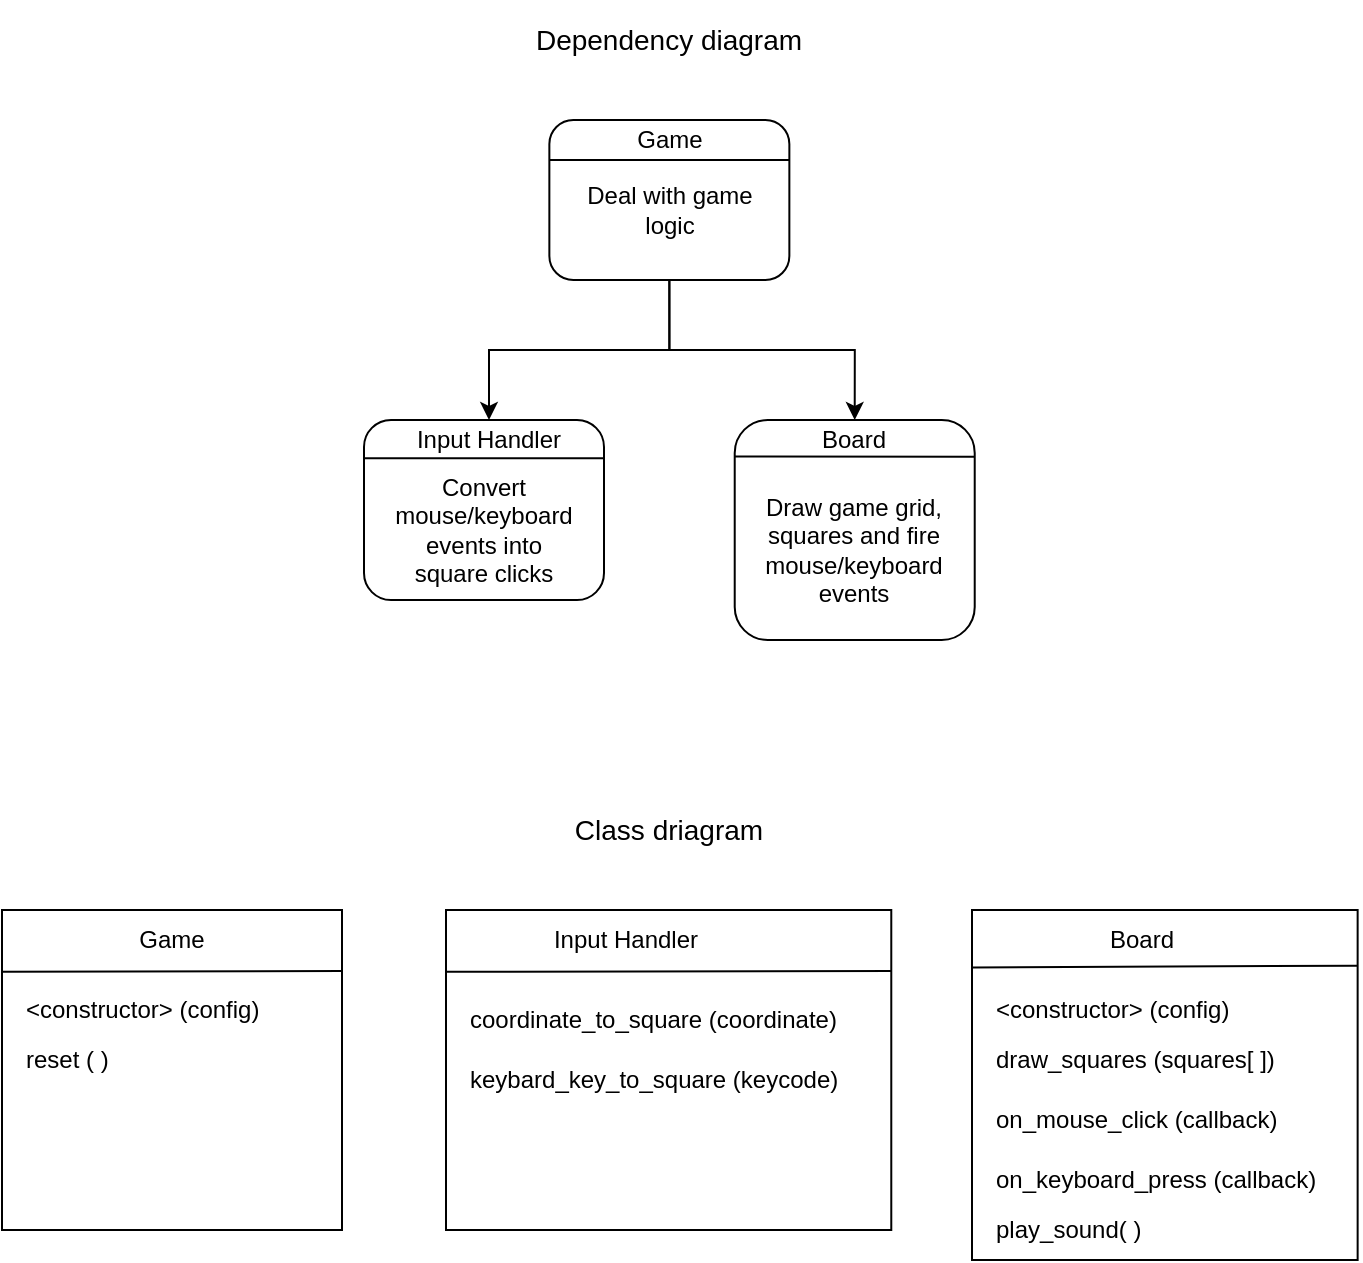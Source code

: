 <mxfile version="16.1.2" type="device"><diagram id="MgJDTsuc6Mow5AcFn8lI" name="Page-1"><mxGraphModel dx="1231" dy="809" grid="1" gridSize="10" guides="1" tooltips="1" connect="1" arrows="1" fold="1" page="1" pageScale="1" pageWidth="827" pageHeight="1169" math="0" shadow="0"><root><mxCell id="0"/><mxCell id="1" parent="0"/><mxCell id="mVjnohze4tk0hYLMGqVT-18" style="edgeStyle=orthogonalEdgeStyle;rounded=0;orthogonalLoop=1;jettySize=auto;html=1;exitX=0.5;exitY=1;exitDx=0;exitDy=0;entryX=0.5;entryY=0;entryDx=0;entryDy=0;" parent="1" source="mVjnohze4tk0hYLMGqVT-2" target="mVjnohze4tk0hYLMGqVT-11" edge="1"><mxGeometry relative="1" as="geometry"/></mxCell><mxCell id="mVjnohze4tk0hYLMGqVT-19" style="edgeStyle=orthogonalEdgeStyle;rounded=0;orthogonalLoop=1;jettySize=auto;html=1;exitX=0.5;exitY=1;exitDx=0;exitDy=0;entryX=0.5;entryY=0;entryDx=0;entryDy=0;" parent="1" source="mVjnohze4tk0hYLMGqVT-2" target="mVjnohze4tk0hYLMGqVT-7" edge="1"><mxGeometry relative="1" as="geometry"/></mxCell><mxCell id="mVjnohze4tk0hYLMGqVT-2" value="" style="rounded=1;whiteSpace=wrap;html=1;" parent="1" vertex="1"><mxGeometry x="353.68" y="140" width="120" height="80" as="geometry"/></mxCell><mxCell id="mVjnohze4tk0hYLMGqVT-3" value="Game" style="text;html=1;strokeColor=none;fillColor=none;align=center;verticalAlign=middle;whiteSpace=wrap;rounded=0;" parent="1" vertex="1"><mxGeometry x="378.68" y="140" width="70" height="20" as="geometry"/></mxCell><mxCell id="mVjnohze4tk0hYLMGqVT-4" value="" style="endArrow=none;html=1;rounded=0;exitX=0;exitY=0.25;exitDx=0;exitDy=0;entryX=1;entryY=0.25;entryDx=0;entryDy=0;" parent="1" source="mVjnohze4tk0hYLMGqVT-2" target="mVjnohze4tk0hYLMGqVT-2" edge="1"><mxGeometry width="50" height="50" relative="1" as="geometry"><mxPoint x="413.68" y="220" as="sourcePoint"/><mxPoint x="463.68" y="170" as="targetPoint"/></mxGeometry></mxCell><mxCell id="mVjnohze4tk0hYLMGqVT-5" value="Deal with game logic" style="text;html=1;strokeColor=none;fillColor=none;align=center;verticalAlign=middle;whiteSpace=wrap;rounded=0;" parent="1" vertex="1"><mxGeometry x="368.68" y="160" width="90" height="50" as="geometry"/></mxCell><mxCell id="mVjnohze4tk0hYLMGqVT-6" value="" style="rounded=1;whiteSpace=wrap;html=1;" parent="1" vertex="1"><mxGeometry x="446.36" y="290" width="120" height="110" as="geometry"/></mxCell><mxCell id="mVjnohze4tk0hYLMGqVT-7" value="Board" style="text;html=1;strokeColor=none;fillColor=none;align=center;verticalAlign=middle;whiteSpace=wrap;rounded=0;" parent="1" vertex="1"><mxGeometry x="471.36" y="290" width="70" height="20" as="geometry"/></mxCell><mxCell id="mVjnohze4tk0hYLMGqVT-8" value="" style="endArrow=none;html=1;rounded=0;exitX=-0.003;exitY=0.166;exitDx=0;exitDy=0;entryX=1;entryY=0.167;entryDx=0;entryDy=0;exitPerimeter=0;entryPerimeter=0;" parent="1" source="mVjnohze4tk0hYLMGqVT-6" target="mVjnohze4tk0hYLMGqVT-6" edge="1"><mxGeometry width="50" height="50" relative="1" as="geometry"><mxPoint x="506.36" y="370" as="sourcePoint"/><mxPoint x="556.36" y="320" as="targetPoint"/></mxGeometry></mxCell><mxCell id="mVjnohze4tk0hYLMGqVT-9" value="Draw game grid, squares and fire mouse/keyboard events" style="text;html=1;strokeColor=none;fillColor=none;align=center;verticalAlign=middle;whiteSpace=wrap;rounded=0;" parent="1" vertex="1"><mxGeometry x="461.36" y="330" width="90" height="50" as="geometry"/></mxCell><mxCell id="mVjnohze4tk0hYLMGqVT-10" value="" style="rounded=1;whiteSpace=wrap;html=1;" parent="1" vertex="1"><mxGeometry x="261" y="290" width="120" height="90" as="geometry"/></mxCell><mxCell id="mVjnohze4tk0hYLMGqVT-11" value="Input Handler" style="text;html=1;strokeColor=none;fillColor=none;align=center;verticalAlign=middle;whiteSpace=wrap;rounded=0;" parent="1" vertex="1"><mxGeometry x="286" y="290" width="75" height="20" as="geometry"/></mxCell><mxCell id="mVjnohze4tk0hYLMGqVT-12" value="" style="endArrow=none;html=1;rounded=0;exitX=0;exitY=0.212;exitDx=0;exitDy=0;exitPerimeter=0;entryX=0.998;entryY=0.212;entryDx=0;entryDy=0;entryPerimeter=0;" parent="1" source="mVjnohze4tk0hYLMGqVT-10" target="mVjnohze4tk0hYLMGqVT-10" edge="1"><mxGeometry width="50" height="50" relative="1" as="geometry"><mxPoint x="321" y="370" as="sourcePoint"/><mxPoint x="381" y="310" as="targetPoint"/></mxGeometry></mxCell><mxCell id="mVjnohze4tk0hYLMGqVT-13" value="Convert mouse/keyboard events into square clicks" style="text;html=1;strokeColor=none;fillColor=none;align=center;verticalAlign=middle;whiteSpace=wrap;rounded=0;" parent="1" vertex="1"><mxGeometry x="276" y="320" width="90" height="50" as="geometry"/></mxCell><mxCell id="mVjnohze4tk0hYLMGqVT-20" value="Dependency diagram" style="text;html=1;strokeColor=none;fillColor=none;align=center;verticalAlign=middle;whiteSpace=wrap;rounded=0;fontSize=14;" parent="1" vertex="1"><mxGeometry x="331" y="80" width="165" height="40" as="geometry"/></mxCell><mxCell id="mVjnohze4tk0hYLMGqVT-22" value="" style="rounded=0;whiteSpace=wrap;html=1;fontSize=14;" parent="1" vertex="1"><mxGeometry x="80" y="535" width="170" height="160" as="geometry"/></mxCell><mxCell id="mVjnohze4tk0hYLMGqVT-23" value="Class driagram" style="text;html=1;strokeColor=none;fillColor=none;align=center;verticalAlign=middle;whiteSpace=wrap;rounded=0;fontSize=14;" parent="1" vertex="1"><mxGeometry x="331" y="475" width="165" height="40" as="geometry"/></mxCell><mxCell id="mVjnohze4tk0hYLMGqVT-24" value="" style="endArrow=none;html=1;rounded=0;fontSize=14;exitX=0;exitY=0.193;exitDx=0;exitDy=0;entryX=1;entryY=0.191;entryDx=0;entryDy=0;exitPerimeter=0;entryPerimeter=0;" parent="1" source="mVjnohze4tk0hYLMGqVT-22" target="mVjnohze4tk0hYLMGqVT-22" edge="1"><mxGeometry width="50" height="50" relative="1" as="geometry"><mxPoint x="310" y="515" as="sourcePoint"/><mxPoint x="360" y="465" as="targetPoint"/></mxGeometry></mxCell><mxCell id="mVjnohze4tk0hYLMGqVT-25" value="Game" style="text;html=1;strokeColor=none;fillColor=none;align=center;verticalAlign=middle;whiteSpace=wrap;rounded=0;fontSize=12;" parent="1" vertex="1"><mxGeometry x="135" y="535" width="60" height="30" as="geometry"/></mxCell><mxCell id="mVjnohze4tk0hYLMGqVT-27" value="reset ( )" style="text;html=1;strokeColor=none;fillColor=none;align=left;verticalAlign=middle;whiteSpace=wrap;rounded=0;fontSize=12;" parent="1" vertex="1"><mxGeometry x="90" y="595" width="60" height="30" as="geometry"/></mxCell><mxCell id="mVjnohze4tk0hYLMGqVT-28" value="&amp;lt;constructor&amp;gt; (config)" style="text;html=1;strokeColor=none;fillColor=none;align=left;verticalAlign=middle;whiteSpace=wrap;rounded=0;fontSize=12;" parent="1" vertex="1"><mxGeometry x="90" y="575" width="120" height="20" as="geometry"/></mxCell><mxCell id="mVjnohze4tk0hYLMGqVT-29" value="" style="rounded=0;whiteSpace=wrap;html=1;fontSize=14;" parent="1" vertex="1"><mxGeometry x="565" y="535" width="192.82" height="175" as="geometry"/></mxCell><mxCell id="mVjnohze4tk0hYLMGqVT-30" value="" style="endArrow=none;html=1;rounded=0;fontSize=14;exitX=0.001;exitY=0.164;exitDx=0;exitDy=0;exitPerimeter=0;entryX=0.999;entryY=0.159;entryDx=0;entryDy=0;entryPerimeter=0;" parent="1" source="mVjnohze4tk0hYLMGqVT-29" target="mVjnohze4tk0hYLMGqVT-29" edge="1"><mxGeometry width="50" height="50" relative="1" as="geometry"><mxPoint x="795" y="515" as="sourcePoint"/><mxPoint x="760" y="564" as="targetPoint"/></mxGeometry></mxCell><mxCell id="mVjnohze4tk0hYLMGqVT-31" value="Board" style="text;html=1;strokeColor=none;fillColor=none;align=center;verticalAlign=middle;whiteSpace=wrap;rounded=0;fontSize=12;" parent="1" vertex="1"><mxGeometry x="620" y="535" width="60" height="30" as="geometry"/></mxCell><mxCell id="mVjnohze4tk0hYLMGqVT-32" value="draw_squares (squares[ ])" style="text;html=1;strokeColor=none;fillColor=none;align=left;verticalAlign=middle;whiteSpace=wrap;rounded=0;fontSize=12;" parent="1" vertex="1"><mxGeometry x="575" y="595" width="150.32" height="30" as="geometry"/></mxCell><mxCell id="mVjnohze4tk0hYLMGqVT-33" value="&amp;lt;constructor&amp;gt; (config)" style="text;html=1;strokeColor=none;fillColor=none;align=left;verticalAlign=middle;whiteSpace=wrap;rounded=0;fontSize=12;" parent="1" vertex="1"><mxGeometry x="575" y="575" width="120" height="20" as="geometry"/></mxCell><mxCell id="mVjnohze4tk0hYLMGqVT-34" value="on_mouse_click (callback)" style="text;html=1;strokeColor=none;fillColor=none;align=left;verticalAlign=middle;whiteSpace=wrap;rounded=0;fontSize=12;" parent="1" vertex="1"><mxGeometry x="575.32" y="625" width="150.32" height="30" as="geometry"/></mxCell><mxCell id="mVjnohze4tk0hYLMGqVT-35" value="on_keyboard_press (callback)" style="text;html=1;strokeColor=none;fillColor=none;align=left;verticalAlign=middle;whiteSpace=wrap;rounded=0;fontSize=12;" parent="1" vertex="1"><mxGeometry x="575" y="655" width="162.82" height="30" as="geometry"/></mxCell><mxCell id="mVjnohze4tk0hYLMGqVT-36" value="" style="rounded=0;whiteSpace=wrap;html=1;fontSize=14;" parent="1" vertex="1"><mxGeometry x="302" y="535" width="222.64" height="160" as="geometry"/></mxCell><mxCell id="mVjnohze4tk0hYLMGqVT-37" value="" style="endArrow=none;html=1;rounded=0;fontSize=14;exitX=0;exitY=0.193;exitDx=0;exitDy=0;entryX=1;entryY=0.191;entryDx=0;entryDy=0;exitPerimeter=0;entryPerimeter=0;" parent="1" source="mVjnohze4tk0hYLMGqVT-36" target="mVjnohze4tk0hYLMGqVT-36" edge="1"><mxGeometry width="50" height="50" relative="1" as="geometry"><mxPoint x="532" y="515" as="sourcePoint"/><mxPoint x="582.0" y="465" as="targetPoint"/></mxGeometry></mxCell><mxCell id="mVjnohze4tk0hYLMGqVT-38" value="Input Handler" style="text;html=1;strokeColor=none;fillColor=none;align=center;verticalAlign=middle;whiteSpace=wrap;rounded=0;fontSize=12;" parent="1" vertex="1"><mxGeometry x="348.18" y="535" width="87.64" height="30" as="geometry"/></mxCell><mxCell id="mVjnohze4tk0hYLMGqVT-39" value="coordinate_to_square (coordinate)" style="text;html=1;strokeColor=none;fillColor=none;align=left;verticalAlign=middle;whiteSpace=wrap;rounded=0;fontSize=12;" parent="1" vertex="1"><mxGeometry x="312" y="575" width="198" height="30" as="geometry"/></mxCell><mxCell id="mVjnohze4tk0hYLMGqVT-41" value="keybard_key_to_square (keycode)" style="text;html=1;strokeColor=none;fillColor=none;align=left;verticalAlign=middle;whiteSpace=wrap;rounded=0;fontSize=12;" parent="1" vertex="1"><mxGeometry x="312.32" y="605" width="202.32" height="30" as="geometry"/></mxCell><mxCell id="j73wJgjzldb5HWSfLBgN-3" value="play_sound( )" style="text;html=1;strokeColor=none;fillColor=none;align=left;verticalAlign=middle;whiteSpace=wrap;rounded=0;fontSize=12;" vertex="1" parent="1"><mxGeometry x="575" y="680" width="162.82" height="30" as="geometry"/></mxCell></root></mxGraphModel></diagram></mxfile>